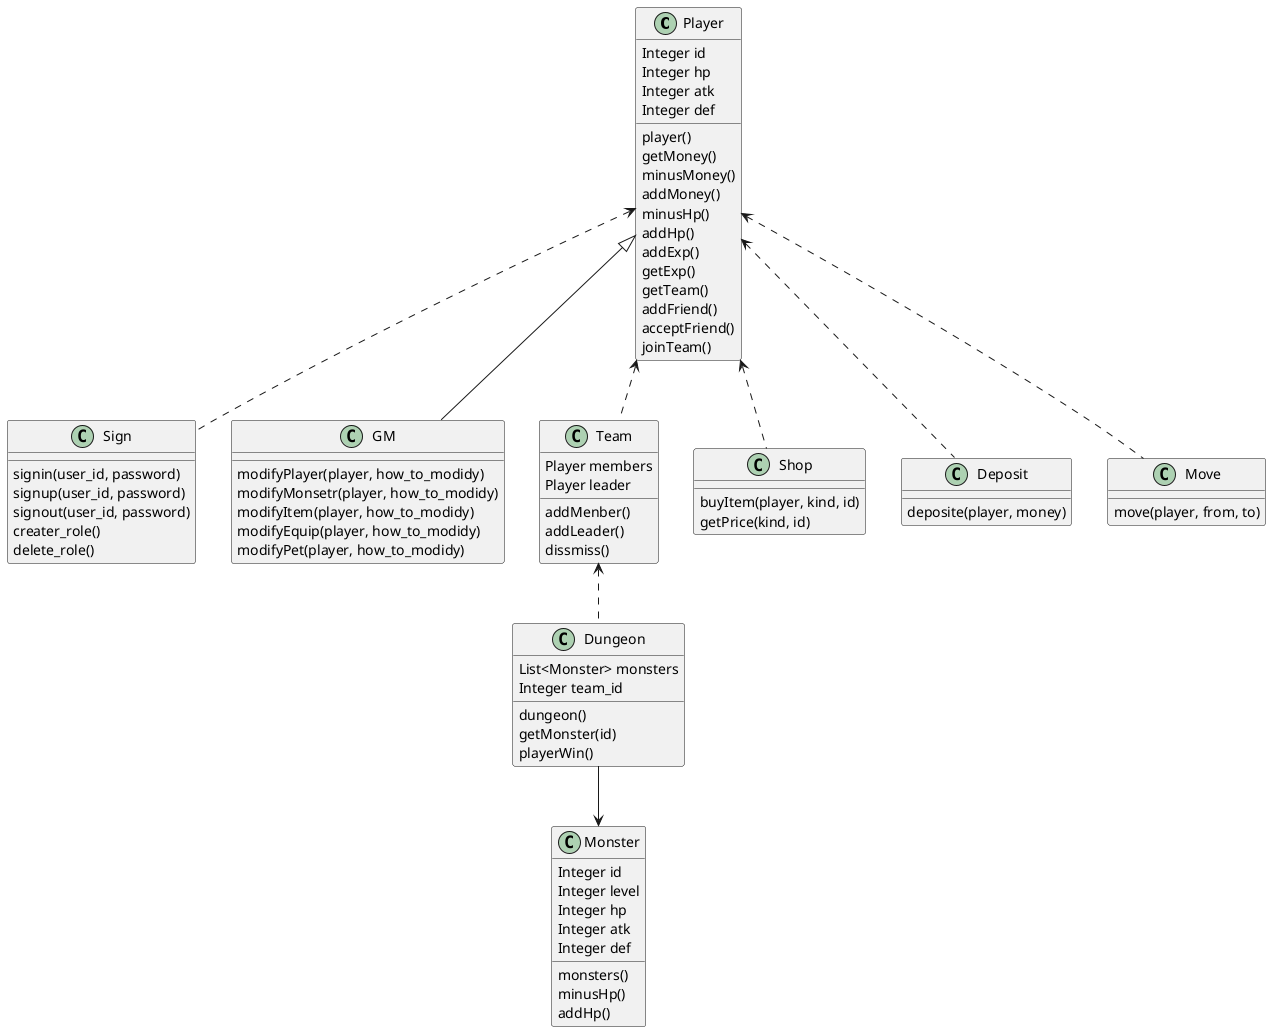 @startuml
class Player {
    Integer id
    Integer hp
    Integer atk
    Integer def
    player()
    getMoney()
    minusMoney()
    addMoney()
    minusHp()
    addHp()
    addExp()
    getExp()
    getTeam()
    addFriend()
    acceptFriend()
    joinTeam()
}

class Sign {
    signin(user_id, password)
    signup(user_id, password)
    signout(user_id, password)
    creater_role()
    delete_role()
}

class GM {
    modifyPlayer(player, how_to_modidy)
    modifyMonsetr(player, how_to_modidy)
    modifyItem(player, how_to_modidy)
    modifyEquip(player, how_to_modidy)
    modifyPet(player, how_to_modidy)
}

class Team {
    Player members
    Player leader
    addMenber()
    addLeader()
    dissmiss()
}

class Shop {
    buyItem(player, kind, id)
    getPrice(kind, id)
}

class Monster {
    Integer id
    Integer level
    Integer hp
    Integer atk
    Integer def
    monsters()
    minusHp()
    addHp()
}

class Dungeon {
    List<Monster> monsters
    Integer team_id
    dungeon()
    getMonster(id)
    playerWin()
}

class Deposit {
    deposite(player, money)
}

class Move {
    move(player, from, to)
}
Player <.. Sign
Player <.. Deposit
Player <.. Shop
Player <.. Move
Player <|-- GM
Player <.. Team
Team <.. Dungeon
Dungeon --> Monster
@enduml